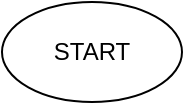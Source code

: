 <mxfile version="12.3.9" type="github" pages="1"><diagram id="tKq-PNQoLgjXwotRGvOu" name="Page-1"><mxGraphModel dx="868" dy="479" grid="1" gridSize="10" guides="1" tooltips="1" connect="1" arrows="1" fold="1" page="1" pageScale="1" pageWidth="850" pageHeight="1100" math="0" shadow="0"><root><mxCell id="0"/><mxCell id="1" parent="0"/><mxCell id="Al4_i8qXC6JvfPQWfUHI-1" value="START" style="ellipse;whiteSpace=wrap;html=1;" vertex="1" parent="1"><mxGeometry x="380" y="20" width="90" height="50" as="geometry"/></mxCell></root></mxGraphModel></diagram></mxfile>